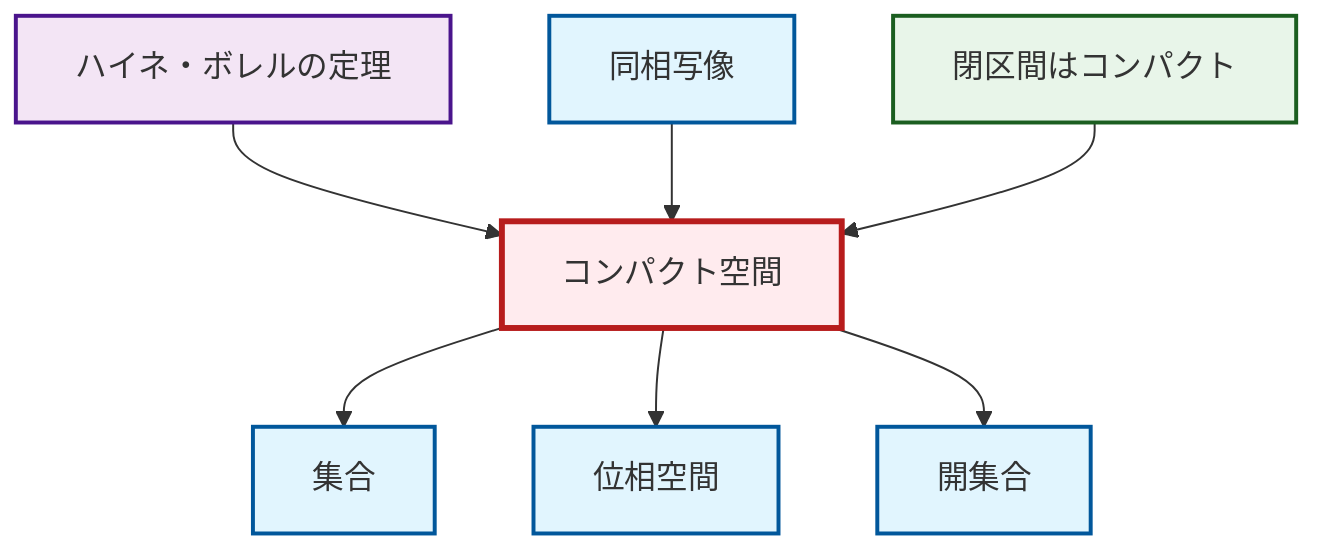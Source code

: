 graph TD
    classDef definition fill:#e1f5fe,stroke:#01579b,stroke-width:2px
    classDef theorem fill:#f3e5f5,stroke:#4a148c,stroke-width:2px
    classDef axiom fill:#fff3e0,stroke:#e65100,stroke-width:2px
    classDef example fill:#e8f5e9,stroke:#1b5e20,stroke-width:2px
    classDef current fill:#ffebee,stroke:#b71c1c,stroke-width:3px
    def-open-set["開集合"]:::definition
    ex-closed-interval-compact["閉区間はコンパクト"]:::example
    def-compact["コンパクト空間"]:::definition
    def-set["集合"]:::definition
    thm-heine-borel["ハイネ・ボレルの定理"]:::theorem
    def-homeomorphism["同相写像"]:::definition
    def-topological-space["位相空間"]:::definition
    def-compact --> def-set
    thm-heine-borel --> def-compact
    def-compact --> def-topological-space
    def-homeomorphism --> def-compact
    def-compact --> def-open-set
    ex-closed-interval-compact --> def-compact
    class def-compact current